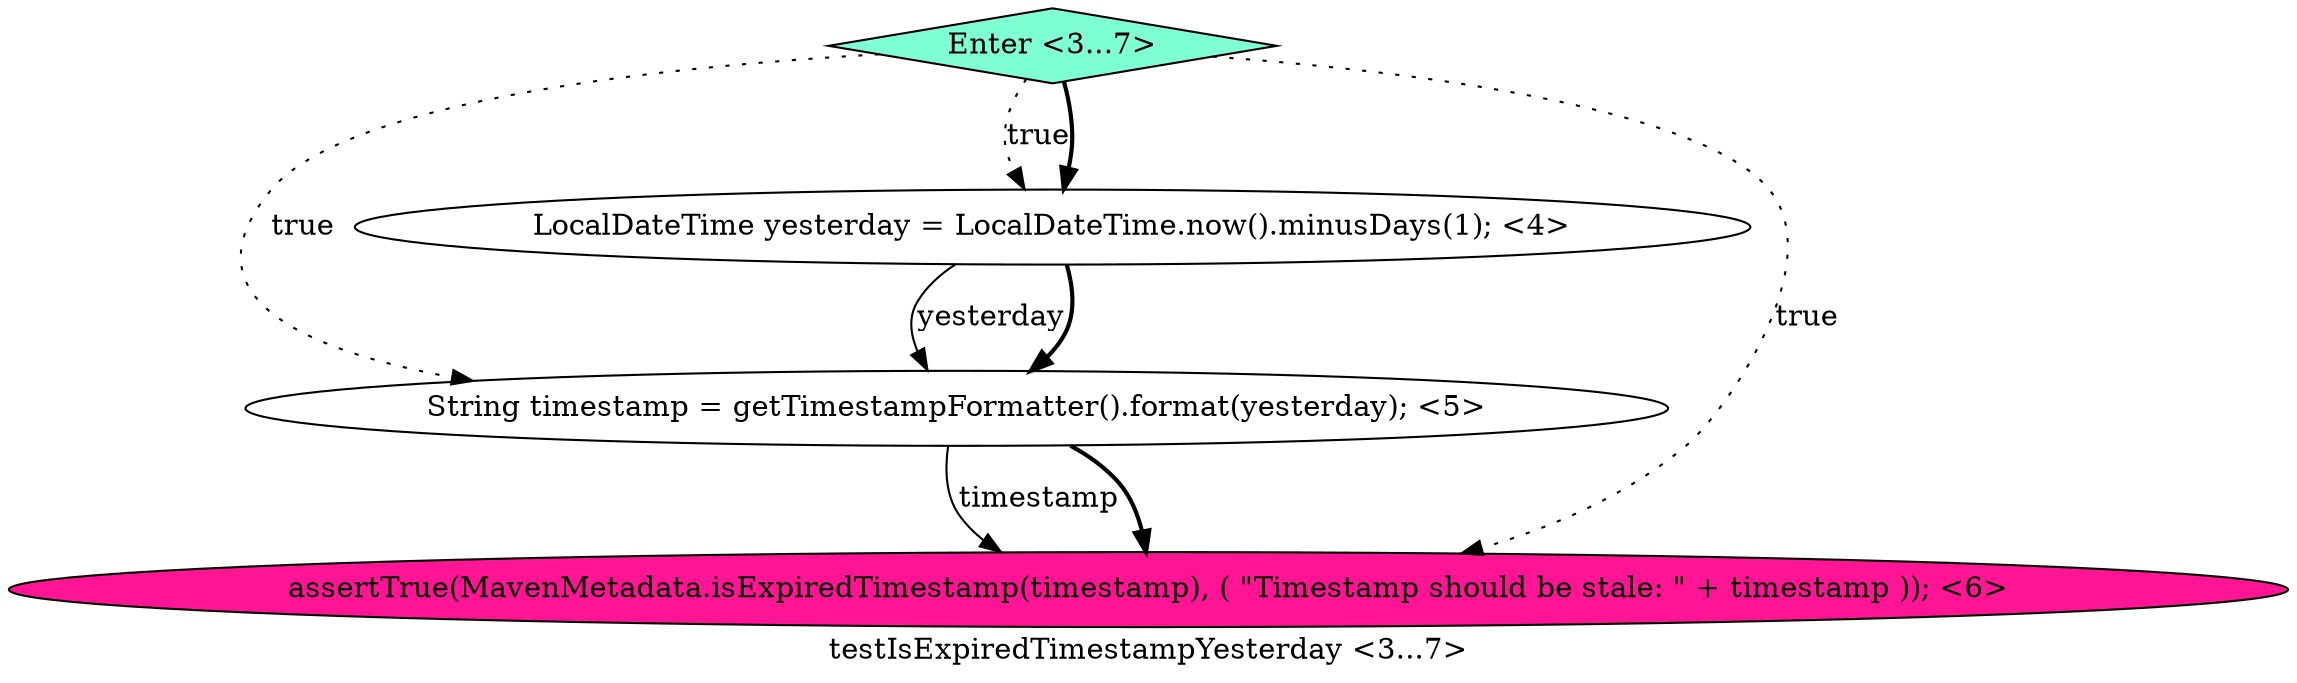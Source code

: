 digraph PDG {
label = "testIsExpiredTimestampYesterday <3...7>";
0.1 [style = filled, label = "String timestamp = getTimestampFormatter().format(yesterday); <5>", fillcolor = white, shape = ellipse];
0.0 [style = filled, label = "LocalDateTime yesterday = LocalDateTime.now().minusDays(1); <4>", fillcolor = white, shape = ellipse];
0.3 [style = filled, label = "Enter <3...7>", fillcolor = aquamarine, shape = diamond];
0.2 [style = filled, label = "assertTrue(MavenMetadata.isExpiredTimestamp(timestamp), ( \"Timestamp should be stale: \" + timestamp )); <6>", fillcolor = deeppink, shape = ellipse];
0.0 -> 0.1 [style = solid, label="yesterday"];
0.0 -> 0.1 [style = bold, label=""];
0.1 -> 0.2 [style = solid, label="timestamp"];
0.1 -> 0.2 [style = bold, label=""];
0.3 -> 0.0 [style = dotted, label="true"];
0.3 -> 0.0 [style = bold, label=""];
0.3 -> 0.1 [style = dotted, label="true"];
0.3 -> 0.2 [style = dotted, label="true"];
}
